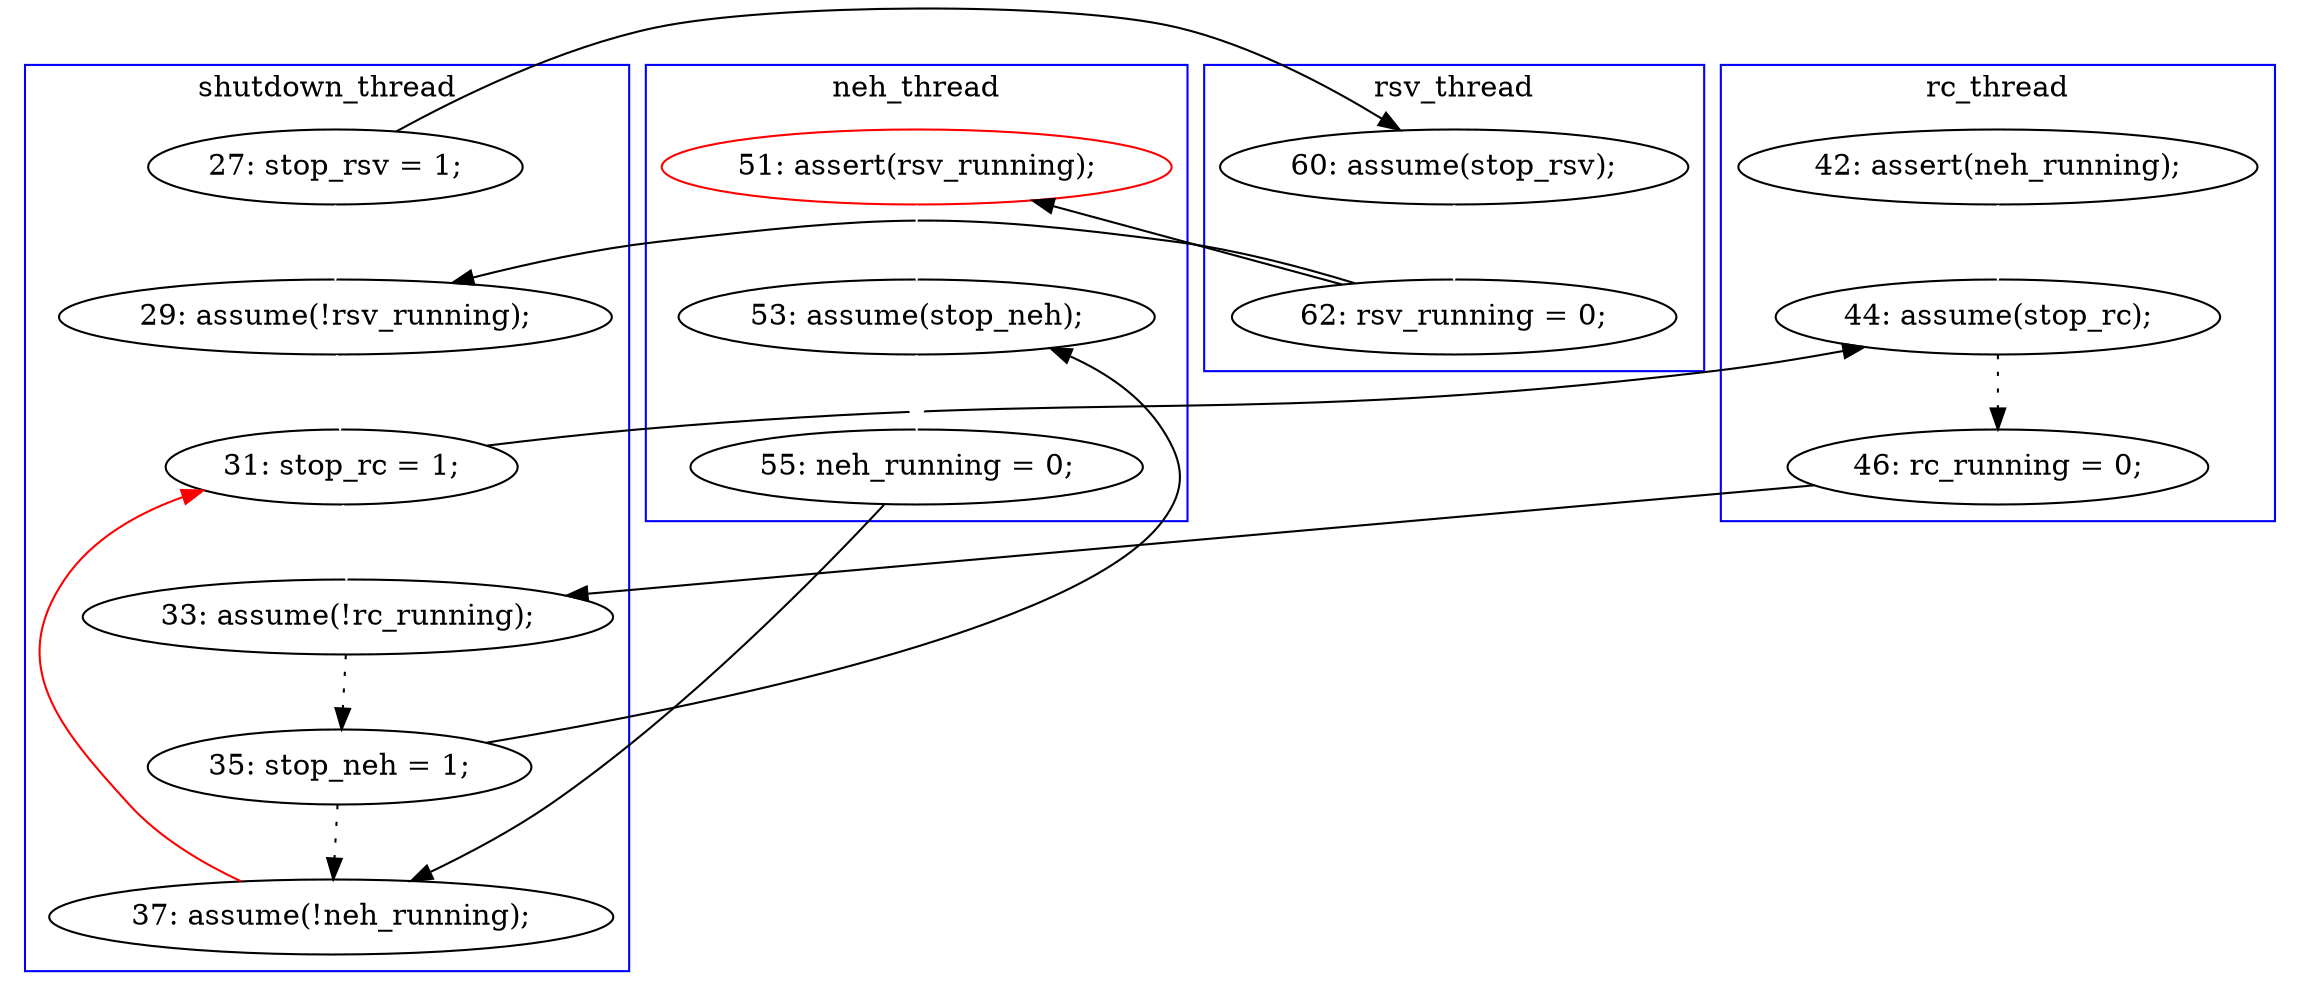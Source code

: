 digraph Counterexample {
	12 -> 19 [color = white, style = solid]
	31 -> 34 [color = black, style = dotted]
	34 -> 21 [color = red, style = solid, constraint = false]
	16 -> 18 [color = white, style = solid]
	22 -> 32 [color = white, style = solid]
	25 -> 26 [color = black, style = dotted]
	12 -> 16 [color = black, style = solid, constraint = false]
	33 -> 34 [color = black, style = solid, constraint = false]
	19 -> 21 [color = white, style = solid]
	18 -> 22 [color = black, style = solid, constraint = false]
	32 -> 33 [color = white, style = solid]
	30 -> 31 [color = black, style = dotted]
	18 -> 19 [color = black, style = solid, constraint = false]
	26 -> 30 [color = black, style = solid, constraint = false]
	21 -> 25 [color = black, style = solid, constraint = false]
	17 -> 25 [color = white, style = solid]
	31 -> 32 [color = black, style = solid, constraint = false]
	21 -> 30 [color = white, style = solid]
	subgraph cluster4 {
		label = rsv_thread
		color = blue
		18  [label = "62: rsv_running = 0;"]
		16  [label = "60: assume(stop_rsv);"]
	}
	subgraph cluster3 {
		label = neh_thread
		color = blue
		22  [label = "51: assert(rsv_running);", color = red]
		33  [label = "55: neh_running = 0;"]
		32  [label = "53: assume(stop_neh);"]
	}
	subgraph cluster1 {
		label = shutdown_thread
		color = blue
		31  [label = "35: stop_neh = 1;"]
		30  [label = "33: assume(!rc_running);"]
		19  [label = "29: assume(!rsv_running);"]
		21  [label = "31: stop_rc = 1;"]
		12  [label = "27: stop_rsv = 1;"]
		34  [label = "37: assume(!neh_running);"]
	}
	subgraph cluster2 {
		label = rc_thread
		color = blue
		26  [label = "46: rc_running = 0;"]
		25  [label = "44: assume(stop_rc);"]
		17  [label = "42: assert(neh_running);"]
	}
}